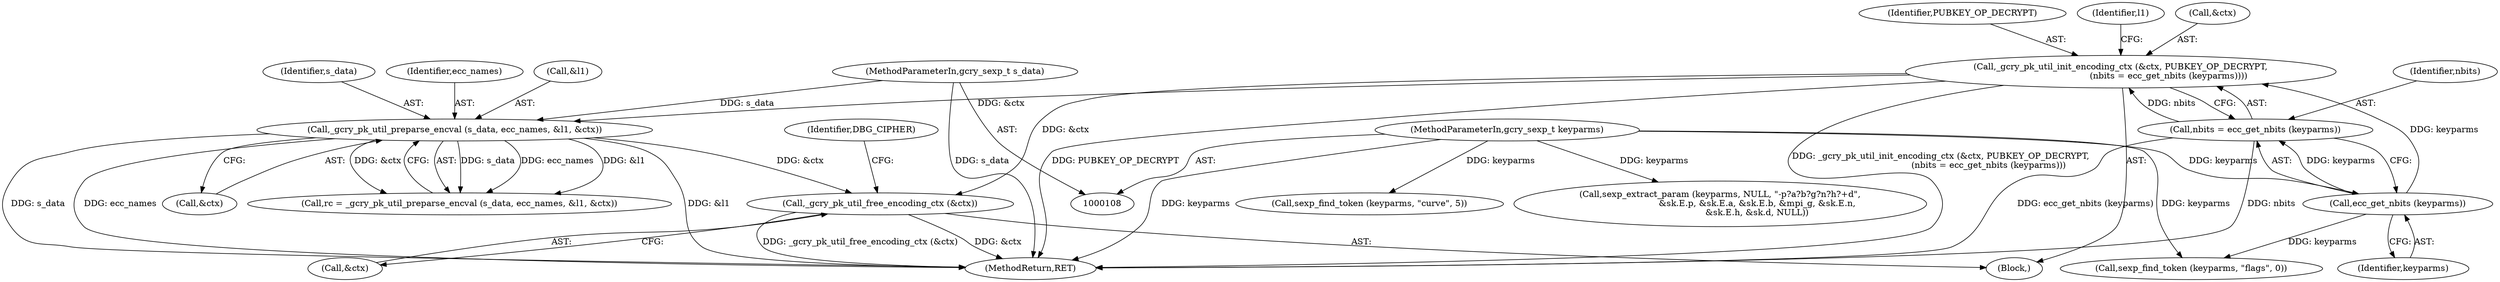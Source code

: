 digraph "0_gnupg_da780c8183cccc8f533c8ace8211ac2cb2bdee7b@API" {
"1000733" [label="(Call,_gcry_pk_util_free_encoding_ctx (&ctx))"];
"1000159" [label="(Call,_gcry_pk_util_init_encoding_ctx (&ctx, PUBKEY_OP_DECRYPT,\n                                   (nbits = ecc_get_nbits (keyparms))))"];
"1000163" [label="(Call,nbits = ecc_get_nbits (keyparms))"];
"1000165" [label="(Call,ecc_get_nbits (keyparms))"];
"1000111" [label="(MethodParameterIn,gcry_sexp_t keyparms)"];
"1000193" [label="(Call,_gcry_pk_util_preparse_encval (s_data, ecc_names, &l1, &ctx))"];
"1000110" [label="(MethodParameterIn,gcry_sexp_t s_data)"];
"1000195" [label="(Identifier,ecc_names)"];
"1000162" [label="(Identifier,PUBKEY_OP_DECRYPT)"];
"1000110" [label="(MethodParameterIn,gcry_sexp_t s_data)"];
"1000168" [label="(Identifier,l1)"];
"1000737" [label="(Identifier,DBG_CIPHER)"];
"1000163" [label="(Call,nbits = ecc_get_nbits (keyparms))"];
"1000744" [label="(MethodReturn,RET)"];
"1000301" [label="(Call,sexp_find_token (keyparms, \"curve\", 5))"];
"1000164" [label="(Identifier,nbits)"];
"1000160" [label="(Call,&ctx)"];
"1000111" [label="(MethodParameterIn,gcry_sexp_t keyparms)"];
"1000169" [label="(Call,sexp_find_token (keyparms, \"flags\", 0))"];
"1000733" [label="(Call,_gcry_pk_util_free_encoding_ctx (&ctx))"];
"1000165" [label="(Call,ecc_get_nbits (keyparms))"];
"1000112" [label="(Block,)"];
"1000198" [label="(Call,&ctx)"];
"1000230" [label="(Call,sexp_extract_param (keyparms, NULL, \"-p?a?b?g?n?h?+d\",\n                           &sk.E.p, &sk.E.a, &sk.E.b, &mpi_g, &sk.E.n,\n                           &sk.E.h, &sk.d, NULL))"];
"1000734" [label="(Call,&ctx)"];
"1000193" [label="(Call,_gcry_pk_util_preparse_encval (s_data, ecc_names, &l1, &ctx))"];
"1000196" [label="(Call,&l1)"];
"1000191" [label="(Call,rc = _gcry_pk_util_preparse_encval (s_data, ecc_names, &l1, &ctx))"];
"1000159" [label="(Call,_gcry_pk_util_init_encoding_ctx (&ctx, PUBKEY_OP_DECRYPT,\n                                   (nbits = ecc_get_nbits (keyparms))))"];
"1000166" [label="(Identifier,keyparms)"];
"1000194" [label="(Identifier,s_data)"];
"1000733" -> "1000112"  [label="AST: "];
"1000733" -> "1000734"  [label="CFG: "];
"1000734" -> "1000733"  [label="AST: "];
"1000737" -> "1000733"  [label="CFG: "];
"1000733" -> "1000744"  [label="DDG: &ctx"];
"1000733" -> "1000744"  [label="DDG: _gcry_pk_util_free_encoding_ctx (&ctx)"];
"1000159" -> "1000733"  [label="DDG: &ctx"];
"1000193" -> "1000733"  [label="DDG: &ctx"];
"1000159" -> "1000112"  [label="AST: "];
"1000159" -> "1000163"  [label="CFG: "];
"1000160" -> "1000159"  [label="AST: "];
"1000162" -> "1000159"  [label="AST: "];
"1000163" -> "1000159"  [label="AST: "];
"1000168" -> "1000159"  [label="CFG: "];
"1000159" -> "1000744"  [label="DDG: _gcry_pk_util_init_encoding_ctx (&ctx, PUBKEY_OP_DECRYPT,\n                                   (nbits = ecc_get_nbits (keyparms)))"];
"1000159" -> "1000744"  [label="DDG: PUBKEY_OP_DECRYPT"];
"1000163" -> "1000159"  [label="DDG: nbits"];
"1000165" -> "1000159"  [label="DDG: keyparms"];
"1000159" -> "1000193"  [label="DDG: &ctx"];
"1000163" -> "1000165"  [label="CFG: "];
"1000164" -> "1000163"  [label="AST: "];
"1000165" -> "1000163"  [label="AST: "];
"1000163" -> "1000744"  [label="DDG: nbits"];
"1000163" -> "1000744"  [label="DDG: ecc_get_nbits (keyparms)"];
"1000165" -> "1000163"  [label="DDG: keyparms"];
"1000165" -> "1000166"  [label="CFG: "];
"1000166" -> "1000165"  [label="AST: "];
"1000111" -> "1000165"  [label="DDG: keyparms"];
"1000165" -> "1000169"  [label="DDG: keyparms"];
"1000111" -> "1000108"  [label="AST: "];
"1000111" -> "1000744"  [label="DDG: keyparms"];
"1000111" -> "1000169"  [label="DDG: keyparms"];
"1000111" -> "1000230"  [label="DDG: keyparms"];
"1000111" -> "1000301"  [label="DDG: keyparms"];
"1000193" -> "1000191"  [label="AST: "];
"1000193" -> "1000198"  [label="CFG: "];
"1000194" -> "1000193"  [label="AST: "];
"1000195" -> "1000193"  [label="AST: "];
"1000196" -> "1000193"  [label="AST: "];
"1000198" -> "1000193"  [label="AST: "];
"1000191" -> "1000193"  [label="CFG: "];
"1000193" -> "1000744"  [label="DDG: s_data"];
"1000193" -> "1000744"  [label="DDG: ecc_names"];
"1000193" -> "1000744"  [label="DDG: &l1"];
"1000193" -> "1000191"  [label="DDG: s_data"];
"1000193" -> "1000191"  [label="DDG: ecc_names"];
"1000193" -> "1000191"  [label="DDG: &l1"];
"1000193" -> "1000191"  [label="DDG: &ctx"];
"1000110" -> "1000193"  [label="DDG: s_data"];
"1000110" -> "1000108"  [label="AST: "];
"1000110" -> "1000744"  [label="DDG: s_data"];
}
